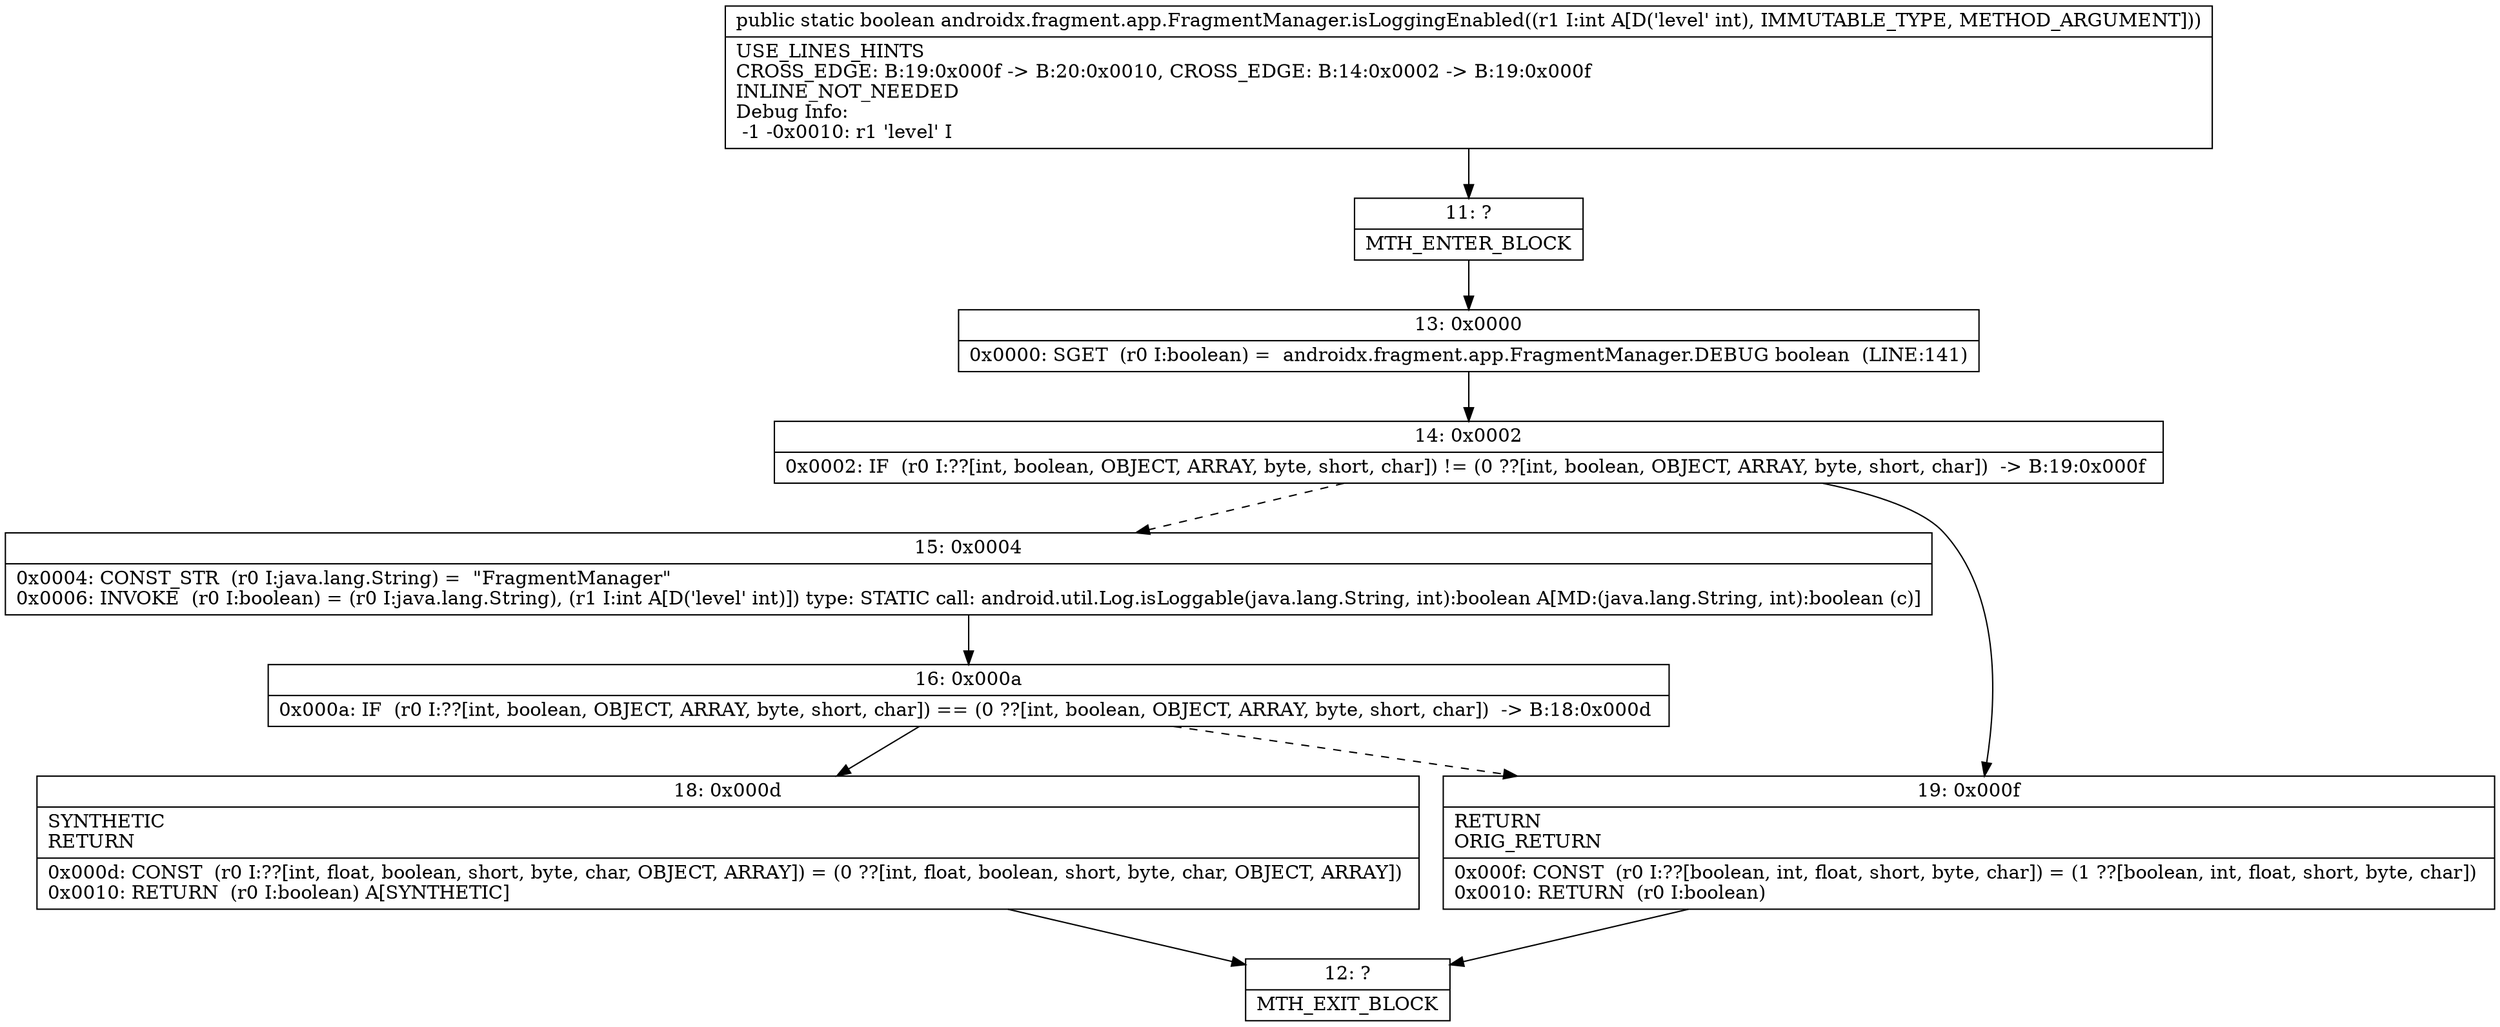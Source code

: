 digraph "CFG forandroidx.fragment.app.FragmentManager.isLoggingEnabled(I)Z" {
Node_11 [shape=record,label="{11\:\ ?|MTH_ENTER_BLOCK\l}"];
Node_13 [shape=record,label="{13\:\ 0x0000|0x0000: SGET  (r0 I:boolean) =  androidx.fragment.app.FragmentManager.DEBUG boolean  (LINE:141)\l}"];
Node_14 [shape=record,label="{14\:\ 0x0002|0x0002: IF  (r0 I:??[int, boolean, OBJECT, ARRAY, byte, short, char]) != (0 ??[int, boolean, OBJECT, ARRAY, byte, short, char])  \-\> B:19:0x000f \l}"];
Node_15 [shape=record,label="{15\:\ 0x0004|0x0004: CONST_STR  (r0 I:java.lang.String) =  \"FragmentManager\" \l0x0006: INVOKE  (r0 I:boolean) = (r0 I:java.lang.String), (r1 I:int A[D('level' int)]) type: STATIC call: android.util.Log.isLoggable(java.lang.String, int):boolean A[MD:(java.lang.String, int):boolean (c)]\l}"];
Node_16 [shape=record,label="{16\:\ 0x000a|0x000a: IF  (r0 I:??[int, boolean, OBJECT, ARRAY, byte, short, char]) == (0 ??[int, boolean, OBJECT, ARRAY, byte, short, char])  \-\> B:18:0x000d \l}"];
Node_18 [shape=record,label="{18\:\ 0x000d|SYNTHETIC\lRETURN\l|0x000d: CONST  (r0 I:??[int, float, boolean, short, byte, char, OBJECT, ARRAY]) = (0 ??[int, float, boolean, short, byte, char, OBJECT, ARRAY]) \l0x0010: RETURN  (r0 I:boolean) A[SYNTHETIC]\l}"];
Node_12 [shape=record,label="{12\:\ ?|MTH_EXIT_BLOCK\l}"];
Node_19 [shape=record,label="{19\:\ 0x000f|RETURN\lORIG_RETURN\l|0x000f: CONST  (r0 I:??[boolean, int, float, short, byte, char]) = (1 ??[boolean, int, float, short, byte, char]) \l0x0010: RETURN  (r0 I:boolean) \l}"];
MethodNode[shape=record,label="{public static boolean androidx.fragment.app.FragmentManager.isLoggingEnabled((r1 I:int A[D('level' int), IMMUTABLE_TYPE, METHOD_ARGUMENT]))  | USE_LINES_HINTS\lCROSS_EDGE: B:19:0x000f \-\> B:20:0x0010, CROSS_EDGE: B:14:0x0002 \-\> B:19:0x000f\lINLINE_NOT_NEEDED\lDebug Info:\l  \-1 \-0x0010: r1 'level' I\l}"];
MethodNode -> Node_11;Node_11 -> Node_13;
Node_13 -> Node_14;
Node_14 -> Node_15[style=dashed];
Node_14 -> Node_19;
Node_15 -> Node_16;
Node_16 -> Node_18;
Node_16 -> Node_19[style=dashed];
Node_18 -> Node_12;
Node_19 -> Node_12;
}

